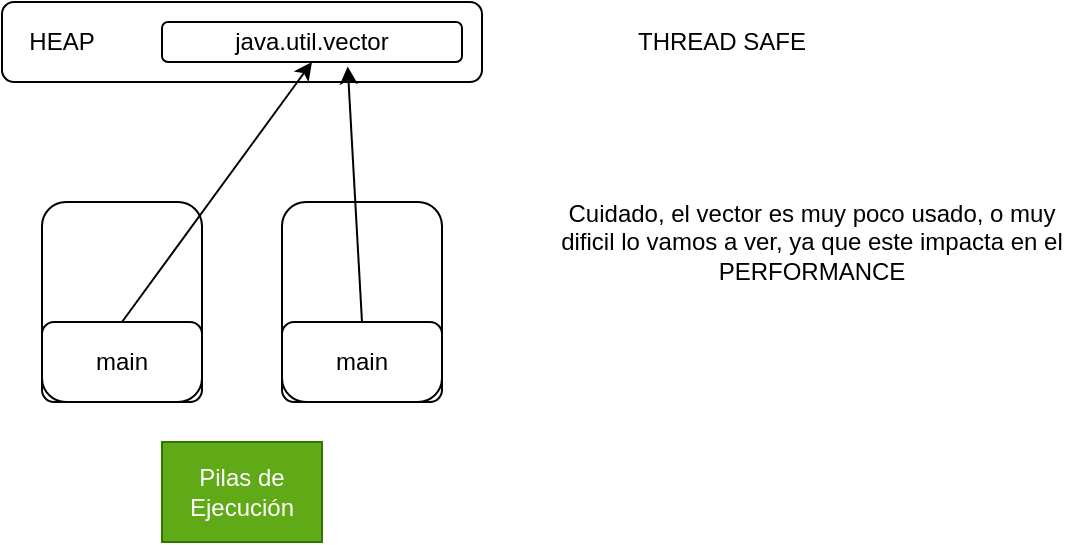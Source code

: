<mxfile>
    <diagram id="icAUKkqmw-KKoFMem_B5" name="Page-1">
        <mxGraphModel dx="560" dy="327" grid="1" gridSize="10" guides="1" tooltips="1" connect="1" arrows="1" fold="1" page="1" pageScale="1" pageWidth="850" pageHeight="1100" math="0" shadow="0">
            <root>
                <mxCell id="0"/>
                <mxCell id="1" parent="0"/>
                <mxCell id="2" value="" style="rounded=1;whiteSpace=wrap;html=1;fillColor=none;" parent="1" vertex="1">
                    <mxGeometry x="60" y="140" width="80" height="100" as="geometry"/>
                </mxCell>
                <mxCell id="12" style="edgeStyle=none;html=1;exitX=0.5;exitY=0;exitDx=0;exitDy=0;entryX=0.5;entryY=1;entryDx=0;entryDy=0;" parent="1" source="5" target="11" edge="1">
                    <mxGeometry relative="1" as="geometry"/>
                </mxCell>
                <mxCell id="5" value="main" style="rounded=1;whiteSpace=wrap;html=1;fillColor=none;" parent="1" vertex="1">
                    <mxGeometry x="60" y="200" width="80" height="40" as="geometry"/>
                </mxCell>
                <mxCell id="6" value="" style="rounded=1;whiteSpace=wrap;html=1;fillColor=none;" parent="1" vertex="1">
                    <mxGeometry x="180" y="140" width="80" height="100" as="geometry"/>
                </mxCell>
                <mxCell id="15" style="edgeStyle=none;html=1;exitX=0.5;exitY=0;exitDx=0;exitDy=0;entryX=0.619;entryY=1.11;entryDx=0;entryDy=0;entryPerimeter=0;" parent="1" source="7" target="11" edge="1">
                    <mxGeometry relative="1" as="geometry"/>
                </mxCell>
                <mxCell id="7" value="main" style="rounded=1;whiteSpace=wrap;html=1;fillColor=none;" parent="1" vertex="1">
                    <mxGeometry x="180" y="200" width="80" height="40" as="geometry"/>
                </mxCell>
                <mxCell id="8" value="" style="rounded=1;whiteSpace=wrap;html=1;fillColor=none;" parent="1" vertex="1">
                    <mxGeometry x="40" y="40" width="240" height="40" as="geometry"/>
                </mxCell>
                <mxCell id="10" value="HEAP" style="text;strokeColor=none;align=center;fillColor=none;html=1;verticalAlign=middle;whiteSpace=wrap;rounded=0;" parent="1" vertex="1">
                    <mxGeometry x="40" y="45" width="60" height="30" as="geometry"/>
                </mxCell>
                <mxCell id="11" value="java.util.vector" style="rounded=1;whiteSpace=wrap;html=1;fillColor=none;" parent="1" vertex="1">
                    <mxGeometry x="120" y="50" width="150" height="20" as="geometry"/>
                </mxCell>
                <mxCell id="16" value="THREAD SAFE" style="text;strokeColor=none;align=center;fillColor=none;html=1;verticalAlign=middle;whiteSpace=wrap;rounded=0;" vertex="1" parent="1">
                    <mxGeometry x="330" y="45" width="140" height="30" as="geometry"/>
                </mxCell>
                <mxCell id="17" value="Pilas de Ejecución" style="text;strokeColor=#2D7600;align=center;fillColor=#60a917;html=1;verticalAlign=middle;whiteSpace=wrap;rounded=0;fontColor=#ffffff;" vertex="1" parent="1">
                    <mxGeometry x="120" y="260" width="80" height="50" as="geometry"/>
                </mxCell>
                <mxCell id="18" value="Cuidado, el vector es muy poco usado, o muy dificil lo vamos a ver, ya que este impacta en el PERFORMANCE" style="text;strokeColor=none;align=center;fillColor=none;html=1;verticalAlign=middle;whiteSpace=wrap;rounded=0;" vertex="1" parent="1">
                    <mxGeometry x="310" y="120" width="270" height="80" as="geometry"/>
                </mxCell>
            </root>
        </mxGraphModel>
    </diagram>
</mxfile>
